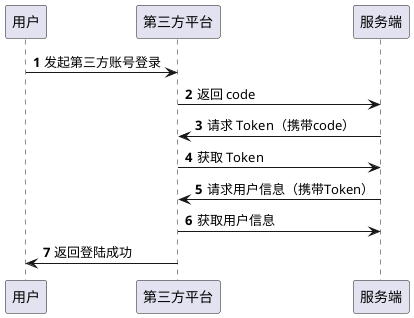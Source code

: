@startuml
'https://plantuml.com/sequence-diagram

autonumber

用户 -> 第三方平台: 发起第三方账号登录
第三方平台 -> 服务端: 返回 code
服务端 -> 第三方平台: 请求 Token（携带code）
第三方平台 -> 服务端: 获取 Token
服务端 -> 第三方平台: 请求用户信息（携带Token）
第三方平台 -> 服务端: 获取用户信息
第三方平台 -> 用户: 返回登陆成功
@enduml